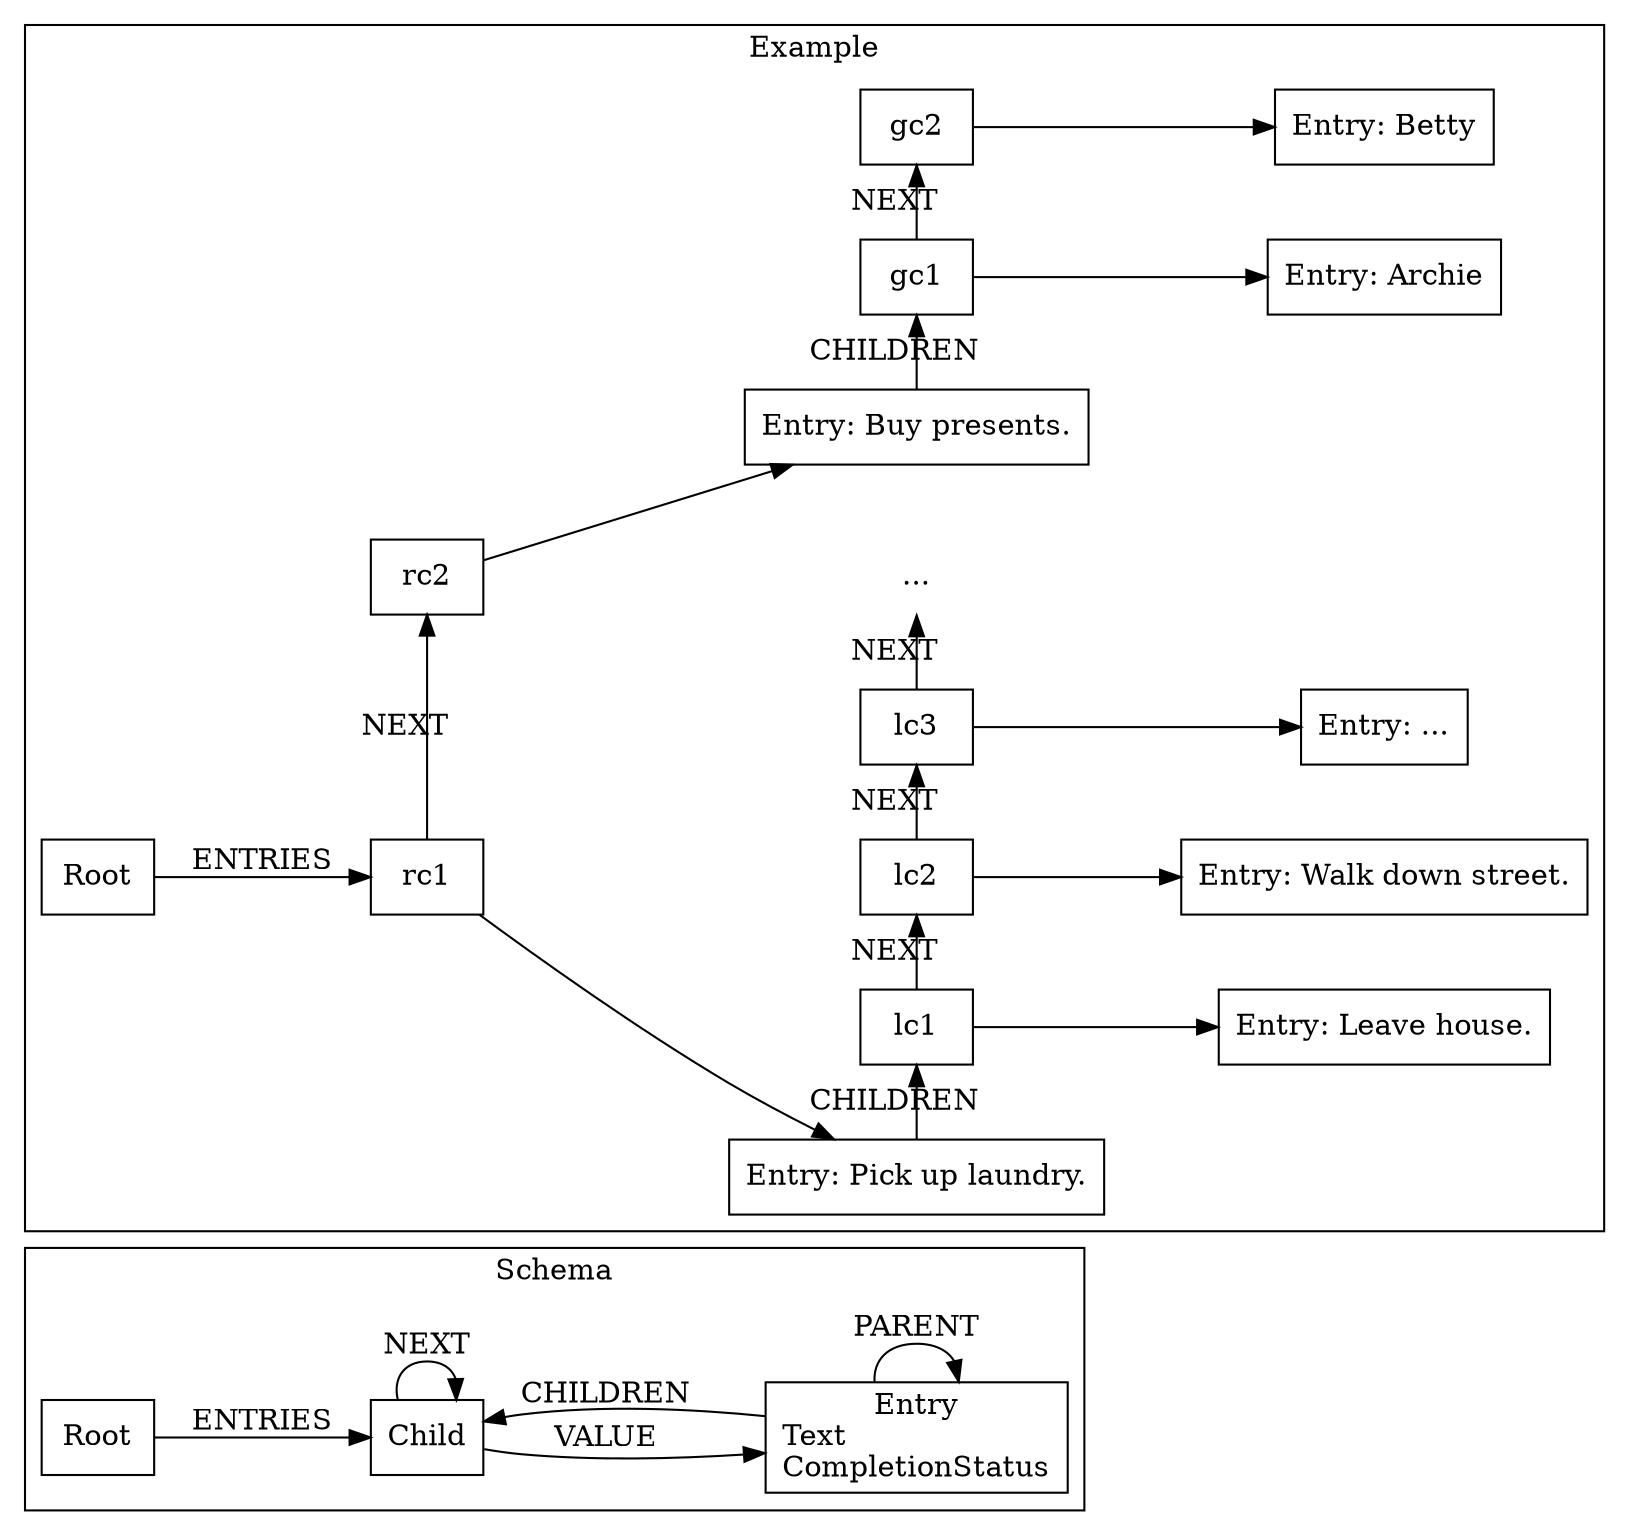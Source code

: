 digraph DataModel {
  rankdir=LR
  subgraph cluster_schema {
    label="Schema"
    node [shape=record]

    Root
    Entry [label="Entry\nText\lCompletionStatus\l"]
    Child

    Root -> Child [label="ENTRIES"]
    Entry -> Entry [label="PARENT"]
    Entry -> Child [label="CHILDREN"]
    Child -> Entry [label="VALUE"]
    Child -> Child [label="NEXT"]

    //User;
    //Tag;

    //User -> Entry [label="is owner"];
    //Entry -> Tag [label="is tagged with"];


    //User -> Username;
    //User -> Salt;
    //User -> Hash;

    //Tag -> Name;
    //Tag -> Colour;
  }

  subgraph cluster_example {
    label="Example"
    node [shape=rectangle]

    r [label="Root"]
    r -> rc1 [label="ENTRIES"]
    rc1 -> rc2 [label="NEXT"]
    rc1 -> laundry //[label="VALUE"]
    rc2 -> gifts //[label="VALUE"]

    laundry [label="Entry: Pick up laundry."]

    laundry -> lc1 [label="CHILDREN"]
    letc [label="...",shape=plaintext]

    lc1 -> lc2 -> lc3 -> letc [label="NEXT"]

    laundry1 [label="Entry: Leave house."]
    laundry2 [label="Entry: Walk down street."]
    laundry3 [label="Entry: ..."]

    lc1 -> laundry1 //[label="VALUE"]
    lc2 -> laundry2 //[label="VALUE"]
    lc3 -> laundry3 //[label="VALUE"]

    { rank=same; laundry1, laundry2, laundry3 }

    gifts [label="Entry: Buy presents."]
    
    node [group="gifts"]
    gifts -> gc1 [label="CHILDREN"]
    gc1 -> gc2 [label="NEXT"]

    node [group="giftValues"]
    gifts1 [label="Entry: Archie"]
    gifts2 [label="Entry: Betty"]

    gc1 -> gifts1 //[label="VALUE"]
    gc2 -> gifts2 //[label="VALUE"]

    { rank=same; gifts1, gifts2 }

    { rank=same; rc1, rc2 }
    { rank=same; laundry, gifts, lc1, lc2, lc3, letc, gc1, gc2 }
    
    letc -> gifts [style=invis]

    //{ laundry1:e, laundry2:e, laundry3:e } -> laundry:e [constraint=false]
    //{ gifts1, gifts2 } -> gifts [constraint=false]
  }
}

